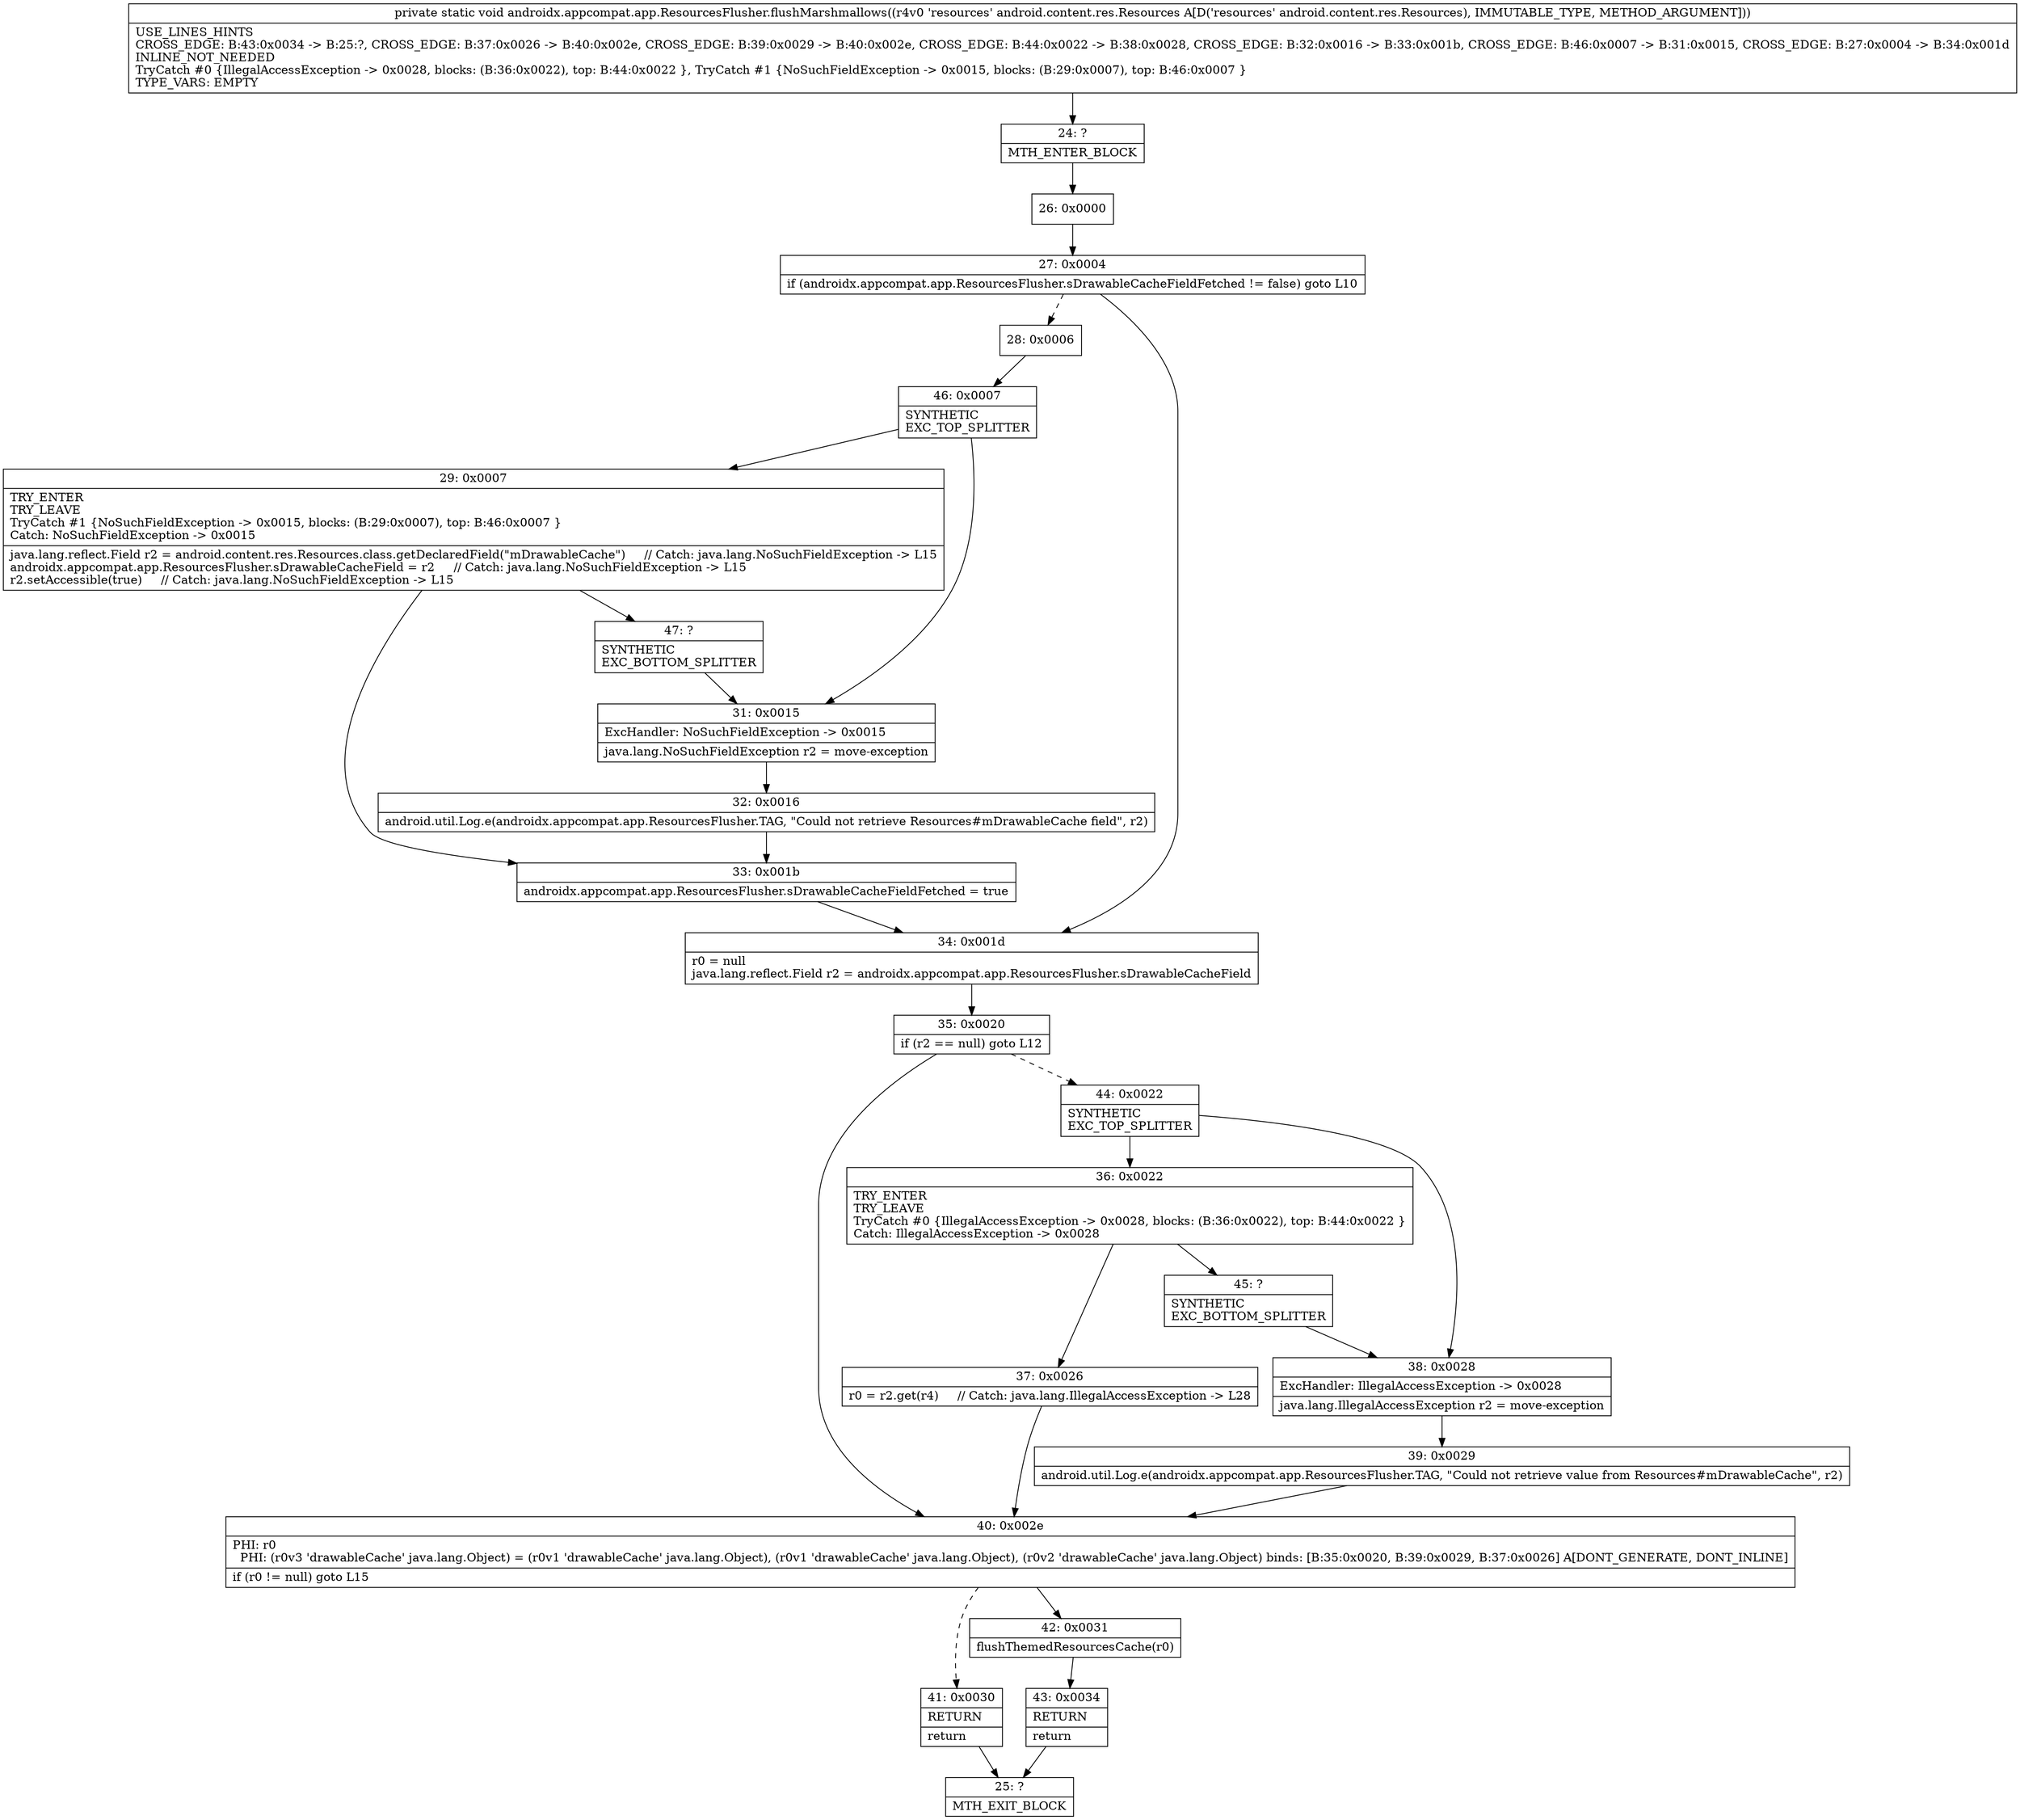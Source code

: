 digraph "CFG forandroidx.appcompat.app.ResourcesFlusher.flushMarshmallows(Landroid\/content\/res\/Resources;)V" {
Node_24 [shape=record,label="{24\:\ ?|MTH_ENTER_BLOCK\l}"];
Node_26 [shape=record,label="{26\:\ 0x0000}"];
Node_27 [shape=record,label="{27\:\ 0x0004|if (androidx.appcompat.app.ResourcesFlusher.sDrawableCacheFieldFetched != false) goto L10\l}"];
Node_28 [shape=record,label="{28\:\ 0x0006}"];
Node_46 [shape=record,label="{46\:\ 0x0007|SYNTHETIC\lEXC_TOP_SPLITTER\l}"];
Node_29 [shape=record,label="{29\:\ 0x0007|TRY_ENTER\lTRY_LEAVE\lTryCatch #1 \{NoSuchFieldException \-\> 0x0015, blocks: (B:29:0x0007), top: B:46:0x0007 \}\lCatch: NoSuchFieldException \-\> 0x0015\l|java.lang.reflect.Field r2 = android.content.res.Resources.class.getDeclaredField(\"mDrawableCache\")     \/\/ Catch: java.lang.NoSuchFieldException \-\> L15\landroidx.appcompat.app.ResourcesFlusher.sDrawableCacheField = r2     \/\/ Catch: java.lang.NoSuchFieldException \-\> L15\lr2.setAccessible(true)     \/\/ Catch: java.lang.NoSuchFieldException \-\> L15\l}"];
Node_33 [shape=record,label="{33\:\ 0x001b|androidx.appcompat.app.ResourcesFlusher.sDrawableCacheFieldFetched = true\l}"];
Node_47 [shape=record,label="{47\:\ ?|SYNTHETIC\lEXC_BOTTOM_SPLITTER\l}"];
Node_31 [shape=record,label="{31\:\ 0x0015|ExcHandler: NoSuchFieldException \-\> 0x0015\l|java.lang.NoSuchFieldException r2 = move\-exception\l}"];
Node_32 [shape=record,label="{32\:\ 0x0016|android.util.Log.e(androidx.appcompat.app.ResourcesFlusher.TAG, \"Could not retrieve Resources#mDrawableCache field\", r2)\l}"];
Node_34 [shape=record,label="{34\:\ 0x001d|r0 = null\ljava.lang.reflect.Field r2 = androidx.appcompat.app.ResourcesFlusher.sDrawableCacheField\l}"];
Node_35 [shape=record,label="{35\:\ 0x0020|if (r2 == null) goto L12\l}"];
Node_40 [shape=record,label="{40\:\ 0x002e|PHI: r0 \l  PHI: (r0v3 'drawableCache' java.lang.Object) = (r0v1 'drawableCache' java.lang.Object), (r0v1 'drawableCache' java.lang.Object), (r0v2 'drawableCache' java.lang.Object) binds: [B:35:0x0020, B:39:0x0029, B:37:0x0026] A[DONT_GENERATE, DONT_INLINE]\l|if (r0 != null) goto L15\l}"];
Node_41 [shape=record,label="{41\:\ 0x0030|RETURN\l|return\l}"];
Node_25 [shape=record,label="{25\:\ ?|MTH_EXIT_BLOCK\l}"];
Node_42 [shape=record,label="{42\:\ 0x0031|flushThemedResourcesCache(r0)\l}"];
Node_43 [shape=record,label="{43\:\ 0x0034|RETURN\l|return\l}"];
Node_44 [shape=record,label="{44\:\ 0x0022|SYNTHETIC\lEXC_TOP_SPLITTER\l}"];
Node_36 [shape=record,label="{36\:\ 0x0022|TRY_ENTER\lTRY_LEAVE\lTryCatch #0 \{IllegalAccessException \-\> 0x0028, blocks: (B:36:0x0022), top: B:44:0x0022 \}\lCatch: IllegalAccessException \-\> 0x0028\l}"];
Node_37 [shape=record,label="{37\:\ 0x0026|r0 = r2.get(r4)     \/\/ Catch: java.lang.IllegalAccessException \-\> L28\l}"];
Node_45 [shape=record,label="{45\:\ ?|SYNTHETIC\lEXC_BOTTOM_SPLITTER\l}"];
Node_38 [shape=record,label="{38\:\ 0x0028|ExcHandler: IllegalAccessException \-\> 0x0028\l|java.lang.IllegalAccessException r2 = move\-exception\l}"];
Node_39 [shape=record,label="{39\:\ 0x0029|android.util.Log.e(androidx.appcompat.app.ResourcesFlusher.TAG, \"Could not retrieve value from Resources#mDrawableCache\", r2)\l}"];
MethodNode[shape=record,label="{private static void androidx.appcompat.app.ResourcesFlusher.flushMarshmallows((r4v0 'resources' android.content.res.Resources A[D('resources' android.content.res.Resources), IMMUTABLE_TYPE, METHOD_ARGUMENT]))  | USE_LINES_HINTS\lCROSS_EDGE: B:43:0x0034 \-\> B:25:?, CROSS_EDGE: B:37:0x0026 \-\> B:40:0x002e, CROSS_EDGE: B:39:0x0029 \-\> B:40:0x002e, CROSS_EDGE: B:44:0x0022 \-\> B:38:0x0028, CROSS_EDGE: B:32:0x0016 \-\> B:33:0x001b, CROSS_EDGE: B:46:0x0007 \-\> B:31:0x0015, CROSS_EDGE: B:27:0x0004 \-\> B:34:0x001d\lINLINE_NOT_NEEDED\lTryCatch #0 \{IllegalAccessException \-\> 0x0028, blocks: (B:36:0x0022), top: B:44:0x0022 \}, TryCatch #1 \{NoSuchFieldException \-\> 0x0015, blocks: (B:29:0x0007), top: B:46:0x0007 \}\lTYPE_VARS: EMPTY\l}"];
MethodNode -> Node_24;Node_24 -> Node_26;
Node_26 -> Node_27;
Node_27 -> Node_28[style=dashed];
Node_27 -> Node_34;
Node_28 -> Node_46;
Node_46 -> Node_29;
Node_46 -> Node_31;
Node_29 -> Node_33;
Node_29 -> Node_47;
Node_33 -> Node_34;
Node_47 -> Node_31;
Node_31 -> Node_32;
Node_32 -> Node_33;
Node_34 -> Node_35;
Node_35 -> Node_40;
Node_35 -> Node_44[style=dashed];
Node_40 -> Node_41[style=dashed];
Node_40 -> Node_42;
Node_41 -> Node_25;
Node_42 -> Node_43;
Node_43 -> Node_25;
Node_44 -> Node_36;
Node_44 -> Node_38;
Node_36 -> Node_37;
Node_36 -> Node_45;
Node_37 -> Node_40;
Node_45 -> Node_38;
Node_38 -> Node_39;
Node_39 -> Node_40;
}

